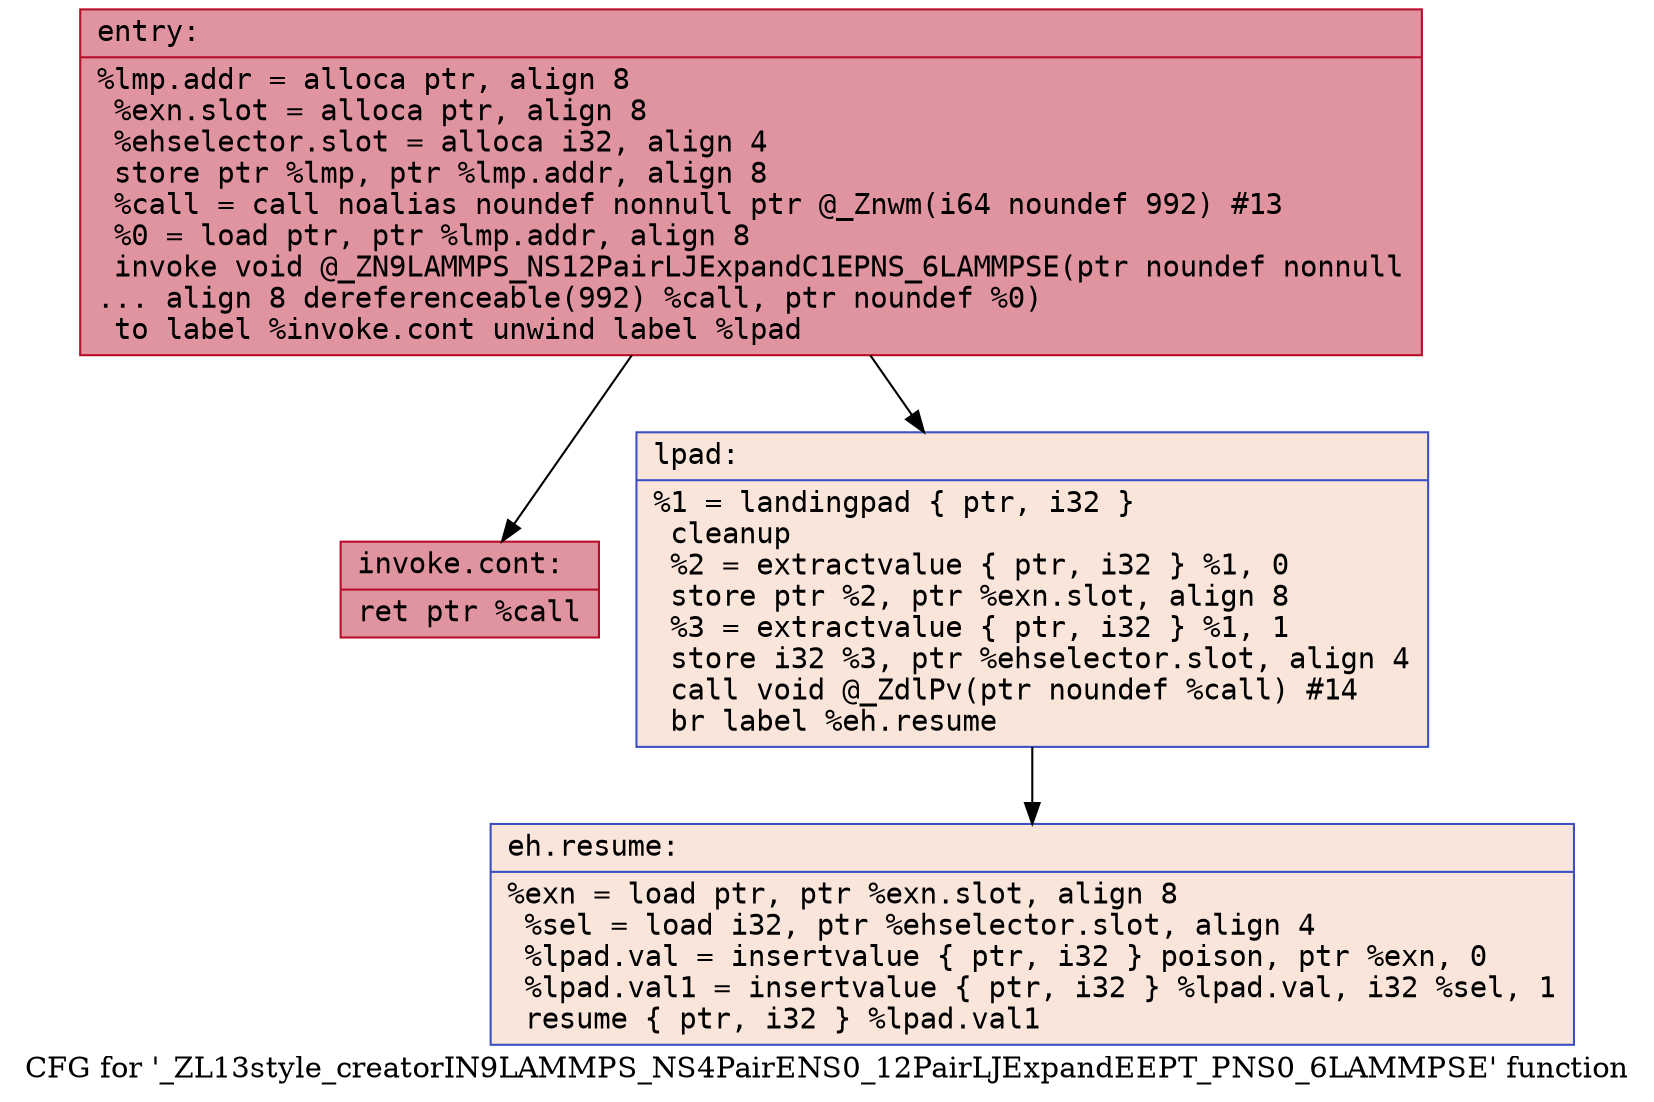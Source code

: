 digraph "CFG for '_ZL13style_creatorIN9LAMMPS_NS4PairENS0_12PairLJExpandEEPT_PNS0_6LAMMPSE' function" {
	label="CFG for '_ZL13style_creatorIN9LAMMPS_NS4PairENS0_12PairLJExpandEEPT_PNS0_6LAMMPSE' function";

	Node0x563a5dffdb00 [shape=record,color="#b70d28ff", style=filled, fillcolor="#b70d2870" fontname="Courier",label="{entry:\l|  %lmp.addr = alloca ptr, align 8\l  %exn.slot = alloca ptr, align 8\l  %ehselector.slot = alloca i32, align 4\l  store ptr %lmp, ptr %lmp.addr, align 8\l  %call = call noalias noundef nonnull ptr @_Znwm(i64 noundef 992) #13\l  %0 = load ptr, ptr %lmp.addr, align 8\l  invoke void @_ZN9LAMMPS_NS12PairLJExpandC1EPNS_6LAMMPSE(ptr noundef nonnull\l... align 8 dereferenceable(992) %call, ptr noundef %0)\l          to label %invoke.cont unwind label %lpad\l}"];
	Node0x563a5dffdb00 -> Node0x563a5dffdf10[tooltip="entry -> invoke.cont\nProbability 100.00%" ];
	Node0x563a5dffdb00 -> Node0x563a5dffdf90[tooltip="entry -> lpad\nProbability 0.00%" ];
	Node0x563a5dffdf10 [shape=record,color="#b70d28ff", style=filled, fillcolor="#b70d2870" fontname="Courier",label="{invoke.cont:\l|  ret ptr %call\l}"];
	Node0x563a5dffdf90 [shape=record,color="#3d50c3ff", style=filled, fillcolor="#f4c5ad70" fontname="Courier",label="{lpad:\l|  %1 = landingpad \{ ptr, i32 \}\l          cleanup\l  %2 = extractvalue \{ ptr, i32 \} %1, 0\l  store ptr %2, ptr %exn.slot, align 8\l  %3 = extractvalue \{ ptr, i32 \} %1, 1\l  store i32 %3, ptr %ehselector.slot, align 4\l  call void @_ZdlPv(ptr noundef %call) #14\l  br label %eh.resume\l}"];
	Node0x563a5dffdf90 -> Node0x563a5dffe660[tooltip="lpad -> eh.resume\nProbability 100.00%" ];
	Node0x563a5dffe660 [shape=record,color="#3d50c3ff", style=filled, fillcolor="#f4c5ad70" fontname="Courier",label="{eh.resume:\l|  %exn = load ptr, ptr %exn.slot, align 8\l  %sel = load i32, ptr %ehselector.slot, align 4\l  %lpad.val = insertvalue \{ ptr, i32 \} poison, ptr %exn, 0\l  %lpad.val1 = insertvalue \{ ptr, i32 \} %lpad.val, i32 %sel, 1\l  resume \{ ptr, i32 \} %lpad.val1\l}"];
}
